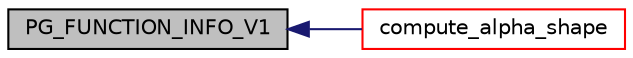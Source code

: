 digraph "PG_FUNCTION_INFO_V1"
{
  edge [fontname="Helvetica",fontsize="10",labelfontname="Helvetica",labelfontsize="10"];
  node [fontname="Helvetica",fontsize="10",shape=record];
  rankdir="LR";
  Node1 [label="PG_FUNCTION_INFO_V1",height=0.2,width=0.4,color="black", fillcolor="grey75", style="filled", fontcolor="black"];
  Node1 -> Node2 [dir="back",color="midnightblue",fontsize="10",style="solid",fontname="Helvetica"];
  Node2 [label="compute_alpha_shape",height=0.2,width=0.4,color="red", fillcolor="white", style="filled",URL="$alpha_8c.html#a4f47c3e26aa156219529477b79343691"];
}
